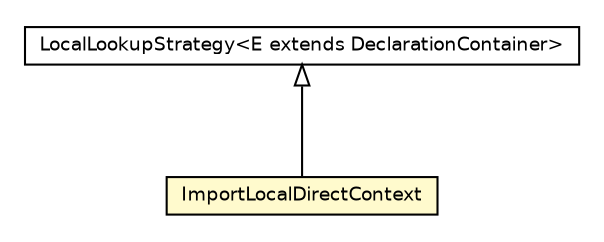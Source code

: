 #!/usr/local/bin/dot
#
# Class diagram 
# Generated by UMLGraph version 5.2 (http://www.umlgraph.org/)
#

digraph G {
	edge [fontname="Helvetica",fontsize=10,labelfontname="Helvetica",labelfontsize=10];
	node [fontname="Helvetica",fontsize=10,shape=plaintext];
	nodesep=0.25;
	ranksep=0.5;
	// chameleon.core.lookup.LocalLookupStrategy<E extends chameleon.core.declaration.DeclarationContainer>
	c18417 [label=<<table title="chameleon.core.lookup.LocalLookupStrategy" border="0" cellborder="1" cellspacing="0" cellpadding="2" port="p" href="../lookup/LocalLookupStrategy.html">
		<tr><td><table border="0" cellspacing="0" cellpadding="1">
<tr><td align="center" balign="center"> LocalLookupStrategy&lt;E extends DeclarationContainer&gt; </td></tr>
		</table></td></tr>
		</table>>, fontname="Helvetica", fontcolor="black", fontsize=9.0];
	// chameleon.core.namespacepart.NamespacePart.ImportLocalDirectContext
	c18458 [label=<<table title="chameleon.core.namespacepart.NamespacePart.ImportLocalDirectContext" border="0" cellborder="1" cellspacing="0" cellpadding="2" port="p" bgcolor="lemonChiffon" href="./NamespacePart.ImportLocalDirectContext.html">
		<tr><td><table border="0" cellspacing="0" cellpadding="1">
<tr><td align="center" balign="center"> ImportLocalDirectContext </td></tr>
		</table></td></tr>
		</table>>, fontname="Helvetica", fontcolor="black", fontsize=9.0];
	//chameleon.core.namespacepart.NamespacePart.ImportLocalDirectContext extends chameleon.core.lookup.LocalLookupStrategy<chameleon.core.namespacepart.NamespacePart>
	c18417:p -> c18458:p [dir=back,arrowtail=empty];
}

